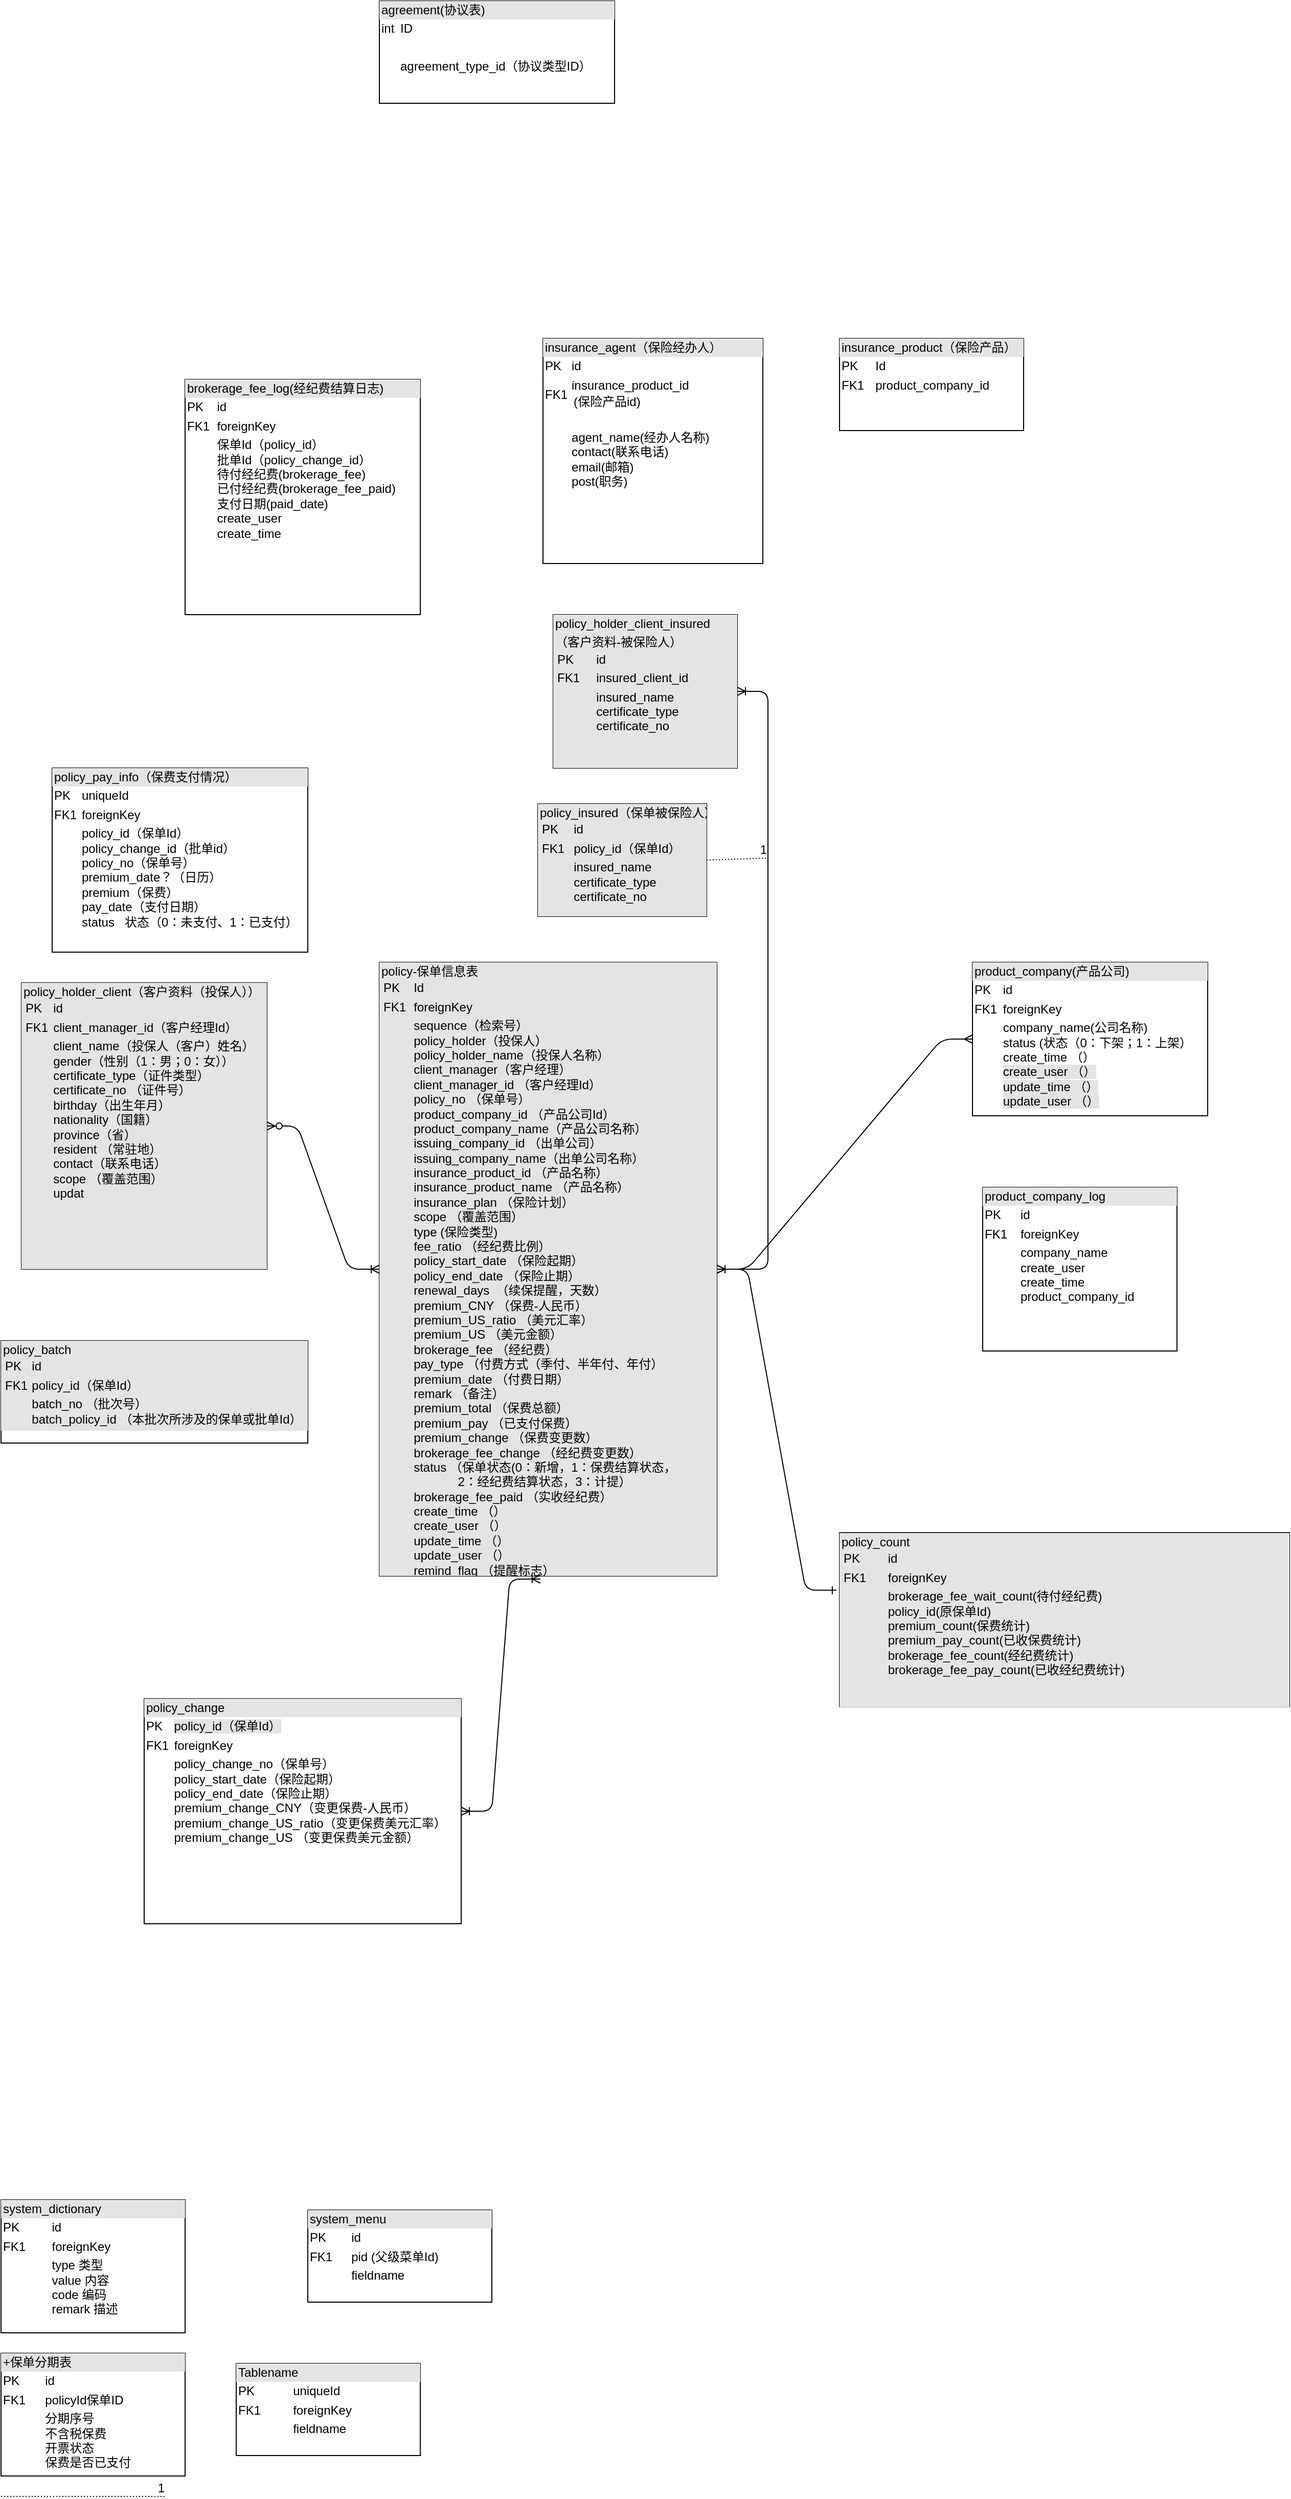 <mxfile version="12.4.8" type="github" pages="2">
  <diagram id="7FySgdGSZC3azZEk2Vnn" name="Page-1">
    <mxGraphModel dx="2869" dy="1905" grid="1" gridSize="10" guides="1" tooltips="1" connect="1" arrows="1" fold="1" page="1" pageScale="1" pageWidth="1654" pageHeight="1169" math="0" shadow="0">
      <root>
        <mxCell id="0"/>
        <mxCell id="1" parent="0"/>
        <mxCell id="LqdO3uqNpmK8e5yR4SRH-5" value="&lt;div style=&quot;box-sizing: border-box ; width: 100% ; background: #e4e4e4 ; padding: 2px&quot;&gt;agreement(协议表)&lt;/div&gt;&lt;table style=&quot;width: 100% ; font-size: 1em&quot; cellpadding=&quot;2&quot; cellspacing=&quot;0&quot;&gt;&lt;tbody&gt;&lt;tr&gt;&lt;td&gt;int&lt;/td&gt;&lt;td&gt;ID&lt;/td&gt;&lt;/tr&gt;&lt;tr&gt;&lt;td&gt;&lt;br&gt;&lt;/td&gt;&lt;td&gt;&lt;br&gt;&lt;/td&gt;&lt;/tr&gt;&lt;tr&gt;&lt;td&gt;&lt;/td&gt;&lt;td&gt;agreement_type_id（协议类型ID）&lt;br&gt;&lt;br&gt;&lt;/td&gt;&lt;/tr&gt;&lt;/tbody&gt;&lt;/table&gt;" style="verticalAlign=top;align=left;overflow=fill;html=1;" parent="1" vertex="1">
          <mxGeometry x="-1030" y="-460" width="230" height="100" as="geometry"/>
        </mxCell>
        <mxCell id="6H1ZUyYsbKM88KtSM8RW-1" value="&lt;div style=&quot;box-sizing: border-box ; width: 100% ; background: #e4e4e4 ; padding: 2px&quot;&gt;brokerage_fee_log(经纪费结算日志)&lt;/div&gt;&lt;table style=&quot;width: 100% ; font-size: 1em&quot; cellpadding=&quot;2&quot; cellspacing=&quot;0&quot;&gt;&lt;tbody&gt;&lt;tr&gt;&lt;td&gt;PK&lt;/td&gt;&lt;td&gt;id&lt;/td&gt;&lt;/tr&gt;&lt;tr&gt;&lt;td&gt;FK1&lt;/td&gt;&lt;td&gt;foreignKey&lt;/td&gt;&lt;/tr&gt;&lt;tr&gt;&lt;td&gt;&lt;/td&gt;&lt;td&gt;保单Id（policy_id）&lt;br&gt;批单Id（policy_change_id）&lt;br&gt;待付经纪费(brokerage_fee)&lt;br&gt;已付经纪费(brokerage_fee_paid)&lt;br&gt;支付日期(paid_date)&lt;br&gt;create_user&lt;br&gt;create_time&lt;br&gt;&lt;br&gt;&lt;/td&gt;&lt;/tr&gt;&lt;/tbody&gt;&lt;/table&gt;" style="verticalAlign=top;align=left;overflow=fill;html=1;" vertex="1" parent="1">
          <mxGeometry x="-1220" y="-90" width="230" height="230" as="geometry"/>
        </mxCell>
        <mxCell id="6H1ZUyYsbKM88KtSM8RW-2" value="&lt;div style=&quot;box-sizing: border-box ; width: 100% ; background: #e4e4e4 ; padding: 2px&quot;&gt;insurance_agent（保险经办人）&lt;br&gt;&lt;/div&gt;&lt;table style=&quot;width: 100% ; font-size: 1em&quot; cellpadding=&quot;2&quot; cellspacing=&quot;0&quot;&gt;&lt;tbody&gt;&lt;tr&gt;&lt;td&gt;PK&lt;/td&gt;&lt;td&gt;id&lt;br&gt;&lt;/td&gt;&lt;/tr&gt;&lt;tr&gt;&lt;td&gt;FK1&lt;/td&gt;&lt;td&gt;insurance_product_id&lt;table cellpadding=&quot;2&quot; cellspacing=&quot;0&quot; style=&quot;font-size: 1em ; width: 230px&quot;&gt;&lt;tbody&gt;&lt;tr&gt;&lt;td&gt;(保险产品id)&lt;/td&gt;&lt;/tr&gt;&lt;/tbody&gt;&lt;/table&gt;&lt;/td&gt;&lt;/tr&gt;&lt;tr&gt;&lt;td&gt;&lt;br&gt;&lt;/td&gt;&lt;td&gt;&lt;br&gt;agent_name(经办人名称)&lt;br&gt;contact(联系电话)&lt;br&gt;email(邮箱)&lt;br&gt;post(职务)&lt;br&gt;&lt;br&gt;&lt;/td&gt;&lt;/tr&gt;&lt;/tbody&gt;&lt;/table&gt;" style="verticalAlign=top;align=left;overflow=fill;html=1;" vertex="1" parent="1">
          <mxGeometry x="-870" y="-130" width="215" height="220" as="geometry"/>
        </mxCell>
        <mxCell id="6H1ZUyYsbKM88KtSM8RW-3" value="&lt;div style=&quot;box-sizing: border-box ; width: 100% ; background: #e4e4e4 ; padding: 2px&quot;&gt;insurance_product（保险产品）&lt;br&gt;&lt;/div&gt;&lt;table style=&quot;width: 100% ; font-size: 1em&quot; cellpadding=&quot;2&quot; cellspacing=&quot;0&quot;&gt;&lt;tbody&gt;&lt;tr&gt;&lt;td&gt;PK&lt;/td&gt;&lt;td&gt;Id&lt;/td&gt;&lt;/tr&gt;&lt;tr&gt;&lt;td&gt;FK1&lt;/td&gt;&lt;td&gt;product_company_id&lt;/td&gt;&lt;/tr&gt;&lt;tr&gt;&lt;td&gt;&lt;/td&gt;&lt;td&gt;&lt;br&gt;&lt;br&gt;&lt;/td&gt;&lt;/tr&gt;&lt;/tbody&gt;&lt;/table&gt;" style="verticalAlign=top;align=left;overflow=fill;html=1;" vertex="1" parent="1">
          <mxGeometry x="-580" y="-130" width="180" height="90" as="geometry"/>
        </mxCell>
        <mxCell id="6H1ZUyYsbKM88KtSM8RW-4" value="&lt;div style=&quot;box-sizing: border-box ; width: 100% ; background: #e4e4e4 ; padding: 2px&quot;&gt;policy_pay_info（保费支付情况）&lt;br&gt;&lt;/div&gt;&lt;table style=&quot;width: 100% ; font-size: 1em&quot; cellpadding=&quot;2&quot; cellspacing=&quot;0&quot;&gt;&lt;tbody&gt;&lt;tr&gt;&lt;td&gt;PK&lt;/td&gt;&lt;td&gt;uniqueId&lt;/td&gt;&lt;/tr&gt;&lt;tr&gt;&lt;td&gt;FK1&lt;/td&gt;&lt;td&gt;foreignKey&lt;br&gt;&lt;/td&gt;&lt;/tr&gt;&lt;tr&gt;&lt;td&gt;&lt;br&gt;&lt;/td&gt;&lt;td&gt;policy_id（保单Id）&lt;br&gt;policy_change_id（批单id）&lt;br&gt;policy_no（保单号）&lt;br&gt;premium_date？（日历）&lt;br&gt;premium（保费）&lt;br&gt;pay_date（支付日期）&lt;br&gt;status&amp;nbsp; &amp;nbsp;状态（0：未支付、1：已支付）&lt;br&gt;&lt;br&gt;&lt;/td&gt;&lt;/tr&gt;&lt;/tbody&gt;&lt;/table&gt;" style="verticalAlign=top;align=left;overflow=fill;html=1;" vertex="1" parent="1">
          <mxGeometry x="-1350" y="290" width="250" height="180" as="geometry"/>
        </mxCell>
        <mxCell id="6H1ZUyYsbKM88KtSM8RW-7" value="&lt;div style=&quot;box-sizing: border-box ; width: 100% ; background: #e4e4e4 ; padding: 2px&quot;&gt;policy_insured（保单被保险人）&lt;table cellpadding=&quot;2&quot; cellspacing=&quot;0&quot; style=&quot;font-size: 1em ; width: 100%&quot;&gt;&lt;tbody&gt;&lt;tr&gt;&lt;td&gt;PK&lt;/td&gt;&lt;td&gt;id&lt;/td&gt;&lt;/tr&gt;&lt;tr&gt;&lt;td&gt;FK1&lt;/td&gt;&lt;td&gt;policy_id（保单Id）&lt;br&gt;&lt;/td&gt;&lt;/tr&gt;&lt;tr&gt;&lt;td&gt;&lt;/td&gt;&lt;td&gt;insured_name&lt;br&gt;certificate_type&lt;br&gt;certificate_no&lt;br&gt;&lt;br&gt;&lt;/td&gt;&lt;/tr&gt;&lt;/tbody&gt;&lt;/table&gt;&lt;/div&gt;" style="verticalAlign=top;align=left;overflow=fill;html=1;" vertex="1" parent="1">
          <mxGeometry x="-875" y="325" width="165" height="110" as="geometry"/>
        </mxCell>
        <mxCell id="6H1ZUyYsbKM88KtSM8RW-8" value="&lt;div style=&quot;box-sizing: border-box ; width: 100% ; background: #e4e4e4 ; padding: 2px&quot;&gt;policy_holder_client_insured&lt;/div&gt;&lt;div style=&quot;box-sizing: border-box ; width: 100% ; background: #e4e4e4 ; padding: 2px&quot;&gt;（客户资料-被保险人）&lt;table cellpadding=&quot;2&quot; cellspacing=&quot;0&quot; style=&quot;font-size: 1em ; width: 100%&quot;&gt;&lt;tbody&gt;&lt;tr&gt;&lt;td&gt;PK&lt;/td&gt;&lt;td&gt;id&lt;/td&gt;&lt;/tr&gt;&lt;tr&gt;&lt;td&gt;FK1&lt;/td&gt;&lt;td&gt;insured_client_id&lt;br&gt;&lt;/td&gt;&lt;/tr&gt;&lt;tr&gt;&lt;td&gt;&lt;/td&gt;&lt;td&gt;insured_name&lt;br&gt;certificate_type&lt;br&gt;certificate_no&lt;br&gt;&lt;br&gt;&lt;br&gt;&lt;/td&gt;&lt;/tr&gt;&lt;/tbody&gt;&lt;/table&gt;&lt;/div&gt;" style="verticalAlign=top;align=left;overflow=fill;html=1;" vertex="1" parent="1">
          <mxGeometry x="-860" y="140" width="180" height="150" as="geometry"/>
        </mxCell>
        <mxCell id="6H1ZUyYsbKM88KtSM8RW-9" value="&lt;div style=&quot;box-sizing: border-box ; width: 100% ; background: #e4e4e4 ; padding: 2px&quot;&gt;policy_holder_client（客户资料（投保人））&lt;table cellpadding=&quot;2&quot; cellspacing=&quot;0&quot; style=&quot;font-size: 1em ; width: 100%&quot;&gt;&lt;tbody&gt;&lt;tr&gt;&lt;td&gt;PK&lt;/td&gt;&lt;td&gt;id&lt;/td&gt;&lt;/tr&gt;&lt;tr&gt;&lt;td&gt;FK1&lt;/td&gt;&lt;td&gt;client_manager_id（客户经理Id）&lt;br&gt;&lt;/td&gt;&lt;/tr&gt;&lt;tr&gt;&lt;td&gt;&lt;/td&gt;&lt;td&gt;client_name（投保人（客户）姓名）&lt;br&gt;gender（性别（1：男；0：女））&lt;br&gt;certificate_type（证件类型）&lt;br&gt;certificate_no （证件号）&lt;br&gt;birthday（出生年月）&lt;br&gt;nationality（国籍）&lt;br&gt;province（省）&lt;br&gt;resident （常驻地）&lt;br&gt;contact（联系电话）&lt;br&gt;scope （覆盖范围）&lt;br&gt;updat&lt;br&gt;&lt;br&gt;&lt;br&gt;&lt;br&gt;&lt;br&gt;&lt;br&gt;&lt;br&gt;&lt;br&gt;&lt;br&gt;&lt;/td&gt;&lt;/tr&gt;&lt;/tbody&gt;&lt;/table&gt;&lt;/div&gt;" style="verticalAlign=top;align=left;overflow=fill;html=1;" vertex="1" parent="1">
          <mxGeometry x="-1380" y="500" width="240" height="280" as="geometry"/>
        </mxCell>
        <mxCell id="6H1ZUyYsbKM88KtSM8RW-12" value="&lt;div style=&quot;box-sizing: border-box ; width: 100% ; background: #e4e4e4 ; padding: 2px&quot;&gt;policy-保单信息表&lt;table cellpadding=&quot;2&quot; cellspacing=&quot;0&quot; style=&quot;font-size: 1em ; width: 100%&quot;&gt;&lt;tbody&gt;&lt;tr&gt;&lt;td&gt;PK&lt;/td&gt;&lt;td&gt;Id&lt;/td&gt;&lt;/tr&gt;&lt;tr&gt;&lt;td&gt;FK1&lt;/td&gt;&lt;td&gt;foreignKey&lt;/td&gt;&lt;/tr&gt;&lt;tr&gt;&lt;td&gt;&lt;/td&gt;&lt;td&gt;sequence（检索号）&lt;br&gt;policy_holder（投保人）&lt;br&gt;policy_holder_name（投保人名称）&lt;br&gt;client_manager（客户经理）&lt;br&gt;client_manager_id （客户经理Id）&lt;br&gt;policy_no （保单号）&lt;br&gt;product_company_id （产品公司Id）&lt;br&gt;product_company_name（产品公司名称）&lt;br&gt;issuing_company_id （出单公司）&lt;br&gt;issuing_company_name（出单公司名称）&lt;br&gt;insurance_product_id （产品名称）&lt;br&gt;insurance_product_name （产品名称）&lt;br&gt;insurance_plan （保险计划）&lt;br&gt;scope （覆盖范围）&lt;br&gt;type (保险类型)&lt;br&gt;fee_ratio （经纪费比例）&lt;br&gt;policy_start_date （保险起期）&lt;br&gt;policy_end_date （保险止期）&lt;br&gt;renewal_days&amp;nbsp; （续保提醒，天数）&lt;br&gt;premium_CNY （保费-人民币）&lt;br&gt;premium_US_ratio （美元汇率）&lt;br&gt;premium_US （美元金额）&lt;br&gt;brokerage_fee （经纪费）&lt;br&gt;pay_type （付费方式（季付、半年付、年付）&lt;br&gt;premium_date （付费日期）&lt;br&gt;remark （备注）&lt;br&gt;premium_total （保费总额）&lt;br&gt;premium_pay （已支付保费）&lt;br&gt;premium_change （保费变更数）&lt;br&gt;brokerage_fee_change （经纪费变更数）&lt;br&gt;status （保单状态(0：新增，1：保费结算状态，&lt;br&gt;&amp;nbsp; &amp;nbsp; &amp;nbsp; &amp;nbsp; &amp;nbsp; &amp;nbsp; &amp;nbsp;2：经纪费结算状态，3：计提）&lt;br&gt;brokerage_fee_paid （实收经纪费）&lt;br&gt;create_time （）&lt;br&gt;create_user （）&lt;br&gt;update_time （）&lt;br&gt;update_user （）&lt;br&gt;remind_flag （提醒标志）&lt;br&gt;&lt;br&gt;&lt;br&gt;&lt;br&gt;&lt;br&gt;&lt;br&gt;&lt;/td&gt;&lt;/tr&gt;&lt;/tbody&gt;&lt;/table&gt;&lt;/div&gt;" style="verticalAlign=top;align=left;overflow=fill;html=1;" vertex="1" parent="1">
          <mxGeometry x="-1030" y="480" width="330" height="600" as="geometry"/>
        </mxCell>
        <mxCell id="6H1ZUyYsbKM88KtSM8RW-13" value="&lt;div style=&quot;box-sizing: border-box ; width: 100% ; background: #e4e4e4 ; padding: 2px&quot;&gt;policy_batch&lt;table cellpadding=&quot;2&quot; cellspacing=&quot;0&quot; style=&quot;font-size: 1em ; width: 100%&quot;&gt;&lt;tbody&gt;&lt;tr&gt;&lt;td&gt;PK&lt;/td&gt;&lt;td&gt;id&lt;/td&gt;&lt;/tr&gt;&lt;tr&gt;&lt;td&gt;FK1&lt;/td&gt;&lt;td&gt;policy_id（保单Id）&lt;br&gt;&lt;/td&gt;&lt;/tr&gt;&lt;tr&gt;&lt;td&gt;&lt;/td&gt;&lt;td&gt;batch_no （批次号）&lt;br&gt;batch_policy_id （本批次所涉及的保单或批单Id）&lt;br&gt;&lt;/td&gt;&lt;/tr&gt;&lt;/tbody&gt;&lt;/table&gt;&lt;/div&gt;" style="verticalAlign=top;align=left;overflow=fill;html=1;" vertex="1" parent="1">
          <mxGeometry x="-1400" y="850" width="300" height="100" as="geometry"/>
        </mxCell>
        <mxCell id="6H1ZUyYsbKM88KtSM8RW-14" value="&lt;div style=&quot;box-sizing: border-box ; width: 100% ; background: #e4e4e4 ; padding: 2px&quot;&gt;policy_change&lt;br&gt;&lt;/div&gt;&lt;table style=&quot;width: 100% ; font-size: 1em&quot; cellpadding=&quot;2&quot; cellspacing=&quot;0&quot;&gt;&lt;tbody&gt;&lt;tr&gt;&lt;td&gt;PK&lt;/td&gt;&lt;td&gt;&lt;span style=&quot;background-color: rgb(228 , 228 , 228)&quot;&gt;policy_id（保单Id）&lt;/span&gt;&lt;br&gt;&lt;/td&gt;&lt;/tr&gt;&lt;tr&gt;&lt;td&gt;FK1&lt;/td&gt;&lt;td&gt;foreignKey&lt;/td&gt;&lt;/tr&gt;&lt;tr&gt;&lt;td&gt;&lt;/td&gt;&lt;td&gt;policy_change_no（保单号）&lt;br&gt;policy_start_date（保险起期）&lt;br&gt;policy_end_date（保险止期）&lt;br&gt;premium_change_CNY（变更保费-人民币）&lt;br&gt;premium_change_US_ratio（变更保费美元汇率）&lt;br&gt;premium_change_US （变更保费美元金额）&lt;br&gt;&lt;/td&gt;&lt;/tr&gt;&lt;/tbody&gt;&lt;/table&gt;" style="verticalAlign=top;align=left;overflow=fill;html=1;" vertex="1" parent="1">
          <mxGeometry x="-1260" y="1200" width="310" height="220" as="geometry"/>
        </mxCell>
        <mxCell id="6H1ZUyYsbKM88KtSM8RW-17" value="&lt;div style=&quot;box-sizing: border-box ; width: 100% ; background: #e4e4e4 ; padding: 2px&quot;&gt;product_company(产品公司)&lt;/div&gt;&lt;table style=&quot;width: 100% ; font-size: 1em&quot; cellpadding=&quot;2&quot; cellspacing=&quot;0&quot;&gt;&lt;tbody&gt;&lt;tr&gt;&lt;td&gt;PK&lt;/td&gt;&lt;td&gt;id&lt;/td&gt;&lt;/tr&gt;&lt;tr&gt;&lt;td&gt;FK1&lt;/td&gt;&lt;td&gt;foreignKey&lt;/td&gt;&lt;/tr&gt;&lt;tr&gt;&lt;td&gt;&lt;/td&gt;&lt;td&gt;company_name(公司名称)&lt;br&gt;status (状态（0：下架；1：上架）&lt;br&gt;create_time （）&lt;br style=&quot;background-color: rgb(228 , 228 , 228)&quot;&gt;&lt;span style=&quot;background-color: rgb(228 , 228 , 228)&quot;&gt;create_user （）&lt;/span&gt;&lt;br style=&quot;background-color: rgb(228 , 228 , 228)&quot;&gt;&lt;span style=&quot;background-color: rgb(228 , 228 , 228)&quot;&gt;update_time （）&lt;/span&gt;&lt;br style=&quot;background-color: rgb(228 , 228 , 228)&quot;&gt;&lt;span style=&quot;background-color: rgb(228 , 228 , 228)&quot;&gt;update_user （）&lt;/span&gt;&lt;br&gt;&lt;/td&gt;&lt;/tr&gt;&lt;/tbody&gt;&lt;/table&gt;" style="verticalAlign=top;align=left;overflow=fill;html=1;" vertex="1" parent="1">
          <mxGeometry x="-450" y="480" width="230" height="150" as="geometry"/>
        </mxCell>
        <mxCell id="6H1ZUyYsbKM88KtSM8RW-18" value="&lt;div style=&quot;box-sizing: border-box ; width: 100% ; background: #e4e4e4 ; padding: 2px&quot;&gt;product_company_log&lt;br&gt;&lt;/div&gt;&lt;table style=&quot;width: 100% ; font-size: 1em&quot; cellpadding=&quot;2&quot; cellspacing=&quot;0&quot;&gt;&lt;tbody&gt;&lt;tr&gt;&lt;td&gt;PK&lt;/td&gt;&lt;td&gt;id&lt;/td&gt;&lt;/tr&gt;&lt;tr&gt;&lt;td&gt;FK1&lt;/td&gt;&lt;td&gt;foreignKey&lt;/td&gt;&lt;/tr&gt;&lt;tr&gt;&lt;td&gt;&lt;/td&gt;&lt;td&gt;company_name&lt;br&gt;create_user&lt;br&gt;create_time&lt;br&gt;product_company_id&lt;br&gt;&lt;br&gt;&lt;/td&gt;&lt;/tr&gt;&lt;/tbody&gt;&lt;/table&gt;" style="verticalAlign=top;align=left;overflow=fill;html=1;" vertex="1" parent="1">
          <mxGeometry x="-440" y="700" width="190" height="160" as="geometry"/>
        </mxCell>
        <mxCell id="6H1ZUyYsbKM88KtSM8RW-19" value="&lt;div style=&quot;box-sizing: border-box ; width: 100% ; background: #e4e4e4 ; padding: 2px&quot;&gt;policy_count&lt;table cellpadding=&quot;2&quot; cellspacing=&quot;0&quot; style=&quot;font-size: 1em ; width: 100%&quot;&gt;&lt;tbody&gt;&lt;tr&gt;&lt;td&gt;PK&lt;/td&gt;&lt;td&gt;id&lt;/td&gt;&lt;/tr&gt;&lt;tr&gt;&lt;td&gt;FK1&lt;/td&gt;&lt;td&gt;foreignKey&lt;/td&gt;&lt;/tr&gt;&lt;tr&gt;&lt;td&gt;&lt;/td&gt;&lt;td&gt;brokerage_fee_wait_count(待付经纪费)&lt;br&gt;policy_id(原保单Id)&lt;br&gt;premium_count(保费统计)&lt;br&gt;premium_pay_count(已收保费统计)&lt;br&gt;brokerage_fee_count(经纪费统计)&lt;br&gt;brokerage_fee_pay_count(已收经纪费统计)&lt;br&gt;&lt;br&gt;&lt;br&gt;&lt;/td&gt;&lt;/tr&gt;&lt;/tbody&gt;&lt;/table&gt;&lt;/div&gt;" style="verticalAlign=top;align=left;overflow=fill;html=1;" vertex="1" parent="1">
          <mxGeometry x="-580" y="1037.65" width="440" height="170" as="geometry"/>
        </mxCell>
        <mxCell id="6H1ZUyYsbKM88KtSM8RW-20" value="&lt;div style=&quot;box-sizing: border-box ; width: 100% ; background: #e4e4e4 ; padding: 2px&quot;&gt;system_dictionary&amp;nbsp;&lt;br&gt;&lt;/div&gt;&lt;table style=&quot;width: 100% ; font-size: 1em&quot; cellpadding=&quot;2&quot; cellspacing=&quot;0&quot;&gt;&lt;tbody&gt;&lt;tr&gt;&lt;td&gt;PK&lt;/td&gt;&lt;td&gt;id&lt;/td&gt;&lt;/tr&gt;&lt;tr&gt;&lt;td&gt;FK1&lt;/td&gt;&lt;td&gt;foreignKey&lt;/td&gt;&lt;/tr&gt;&lt;tr&gt;&lt;td&gt;&lt;/td&gt;&lt;td&gt;type 类型&lt;br&gt;value 内容&lt;br&gt;code 编码&lt;br&gt;remark 描述&amp;nbsp;&lt;br&gt;&lt;br&gt;&lt;/td&gt;&lt;/tr&gt;&lt;/tbody&gt;&lt;/table&gt;" style="verticalAlign=top;align=left;overflow=fill;html=1;" vertex="1" parent="1">
          <mxGeometry x="-1400" y="1690" width="180" height="130" as="geometry"/>
        </mxCell>
        <mxCell id="6H1ZUyYsbKM88KtSM8RW-21" value="&lt;div style=&quot;box-sizing: border-box ; width: 100% ; background: #e4e4e4 ; padding: 2px&quot;&gt;system_menu&lt;/div&gt;&lt;table style=&quot;width: 100% ; font-size: 1em&quot; cellpadding=&quot;2&quot; cellspacing=&quot;0&quot;&gt;&lt;tbody&gt;&lt;tr&gt;&lt;td&gt;PK&lt;/td&gt;&lt;td&gt;id&lt;/td&gt;&lt;/tr&gt;&lt;tr&gt;&lt;td&gt;FK1&lt;/td&gt;&lt;td&gt;pid (父级菜单Id)&lt;/td&gt;&lt;/tr&gt;&lt;tr&gt;&lt;td&gt;&lt;/td&gt;&lt;td&gt;fieldname&lt;/td&gt;&lt;/tr&gt;&lt;/tbody&gt;&lt;/table&gt;" style="verticalAlign=top;align=left;overflow=fill;html=1;" vertex="1" parent="1">
          <mxGeometry x="-1100" y="1700" width="180" height="90" as="geometry"/>
        </mxCell>
        <mxCell id="6H1ZUyYsbKM88KtSM8RW-22" value="&lt;div style=&quot;box-sizing: border-box ; width: 100% ; background: #e4e4e4 ; padding: 2px&quot;&gt;+保单分期表&lt;/div&gt;&lt;table style=&quot;width: 100% ; font-size: 1em&quot; cellpadding=&quot;2&quot; cellspacing=&quot;0&quot;&gt;&lt;tbody&gt;&lt;tr&gt;&lt;td&gt;PK&lt;/td&gt;&lt;td&gt;id&lt;/td&gt;&lt;/tr&gt;&lt;tr&gt;&lt;td&gt;FK1&lt;/td&gt;&lt;td&gt;policyId保单ID&lt;/td&gt;&lt;/tr&gt;&lt;tr&gt;&lt;td&gt;&lt;/td&gt;&lt;td&gt;分期序号&lt;br&gt;不含税保费&lt;br&gt;开票状态&lt;br&gt;保费是否已支付&lt;br&gt;&lt;/td&gt;&lt;/tr&gt;&lt;/tbody&gt;&lt;/table&gt;" style="verticalAlign=top;align=left;overflow=fill;html=1;" vertex="1" parent="1">
          <mxGeometry x="-1400" y="1840" width="180" height="120" as="geometry"/>
        </mxCell>
        <mxCell id="6H1ZUyYsbKM88KtSM8RW-23" value="&lt;div style=&quot;box-sizing:border-box;width:100%;background:#e4e4e4;padding:2px;&quot;&gt;Tablename&lt;/div&gt;&lt;table style=&quot;width:100%;font-size:1em;&quot; cellpadding=&quot;2&quot; cellspacing=&quot;0&quot;&gt;&lt;tr&gt;&lt;td&gt;PK&lt;/td&gt;&lt;td&gt;uniqueId&lt;/td&gt;&lt;/tr&gt;&lt;tr&gt;&lt;td&gt;FK1&lt;/td&gt;&lt;td&gt;foreignKey&lt;/td&gt;&lt;/tr&gt;&lt;tr&gt;&lt;td&gt;&lt;/td&gt;&lt;td&gt;fieldname&lt;/td&gt;&lt;/tr&gt;&lt;/table&gt;" style="verticalAlign=top;align=left;overflow=fill;html=1;" vertex="1" parent="1">
          <mxGeometry x="-1170" y="1850" width="180" height="90" as="geometry"/>
        </mxCell>
        <mxCell id="v0BBGl1ShmxaNqgcCEEs-6" value="" style="edgeStyle=entityRelationEdgeStyle;fontSize=12;html=1;endArrow=ERoneToMany;startArrow=ERoneToMany;" edge="1" parent="1" source="6H1ZUyYsbKM88KtSM8RW-12" target="6H1ZUyYsbKM88KtSM8RW-8">
          <mxGeometry width="100" height="100" relative="1" as="geometry">
            <mxPoint x="-720" y="435" as="sourcePoint"/>
            <mxPoint x="-620" y="335" as="targetPoint"/>
          </mxGeometry>
        </mxCell>
        <mxCell id="v0BBGl1ShmxaNqgcCEEs-15" value="" style="endArrow=none;html=1;rounded=0;dashed=1;dashPattern=1 2;" edge="1" parent="1">
          <mxGeometry relative="1" as="geometry">
            <mxPoint x="-1400" y="1980" as="sourcePoint"/>
            <mxPoint x="-1240" y="1980" as="targetPoint"/>
          </mxGeometry>
        </mxCell>
        <mxCell id="v0BBGl1ShmxaNqgcCEEs-16" value="1" style="resizable=0;html=1;align=right;verticalAlign=bottom;" connectable="0" vertex="1" parent="v0BBGl1ShmxaNqgcCEEs-15">
          <mxGeometry x="1" relative="1" as="geometry"/>
        </mxCell>
        <mxCell id="v0BBGl1ShmxaNqgcCEEs-17" value="" style="endArrow=none;html=1;rounded=0;dashed=1;dashPattern=1 2;exitX=1;exitY=0.5;exitDx=0;exitDy=0;" edge="1" parent="1" source="6H1ZUyYsbKM88KtSM8RW-7">
          <mxGeometry relative="1" as="geometry">
            <mxPoint x="-790" y="378.33" as="sourcePoint"/>
            <mxPoint x="-650" y="378" as="targetPoint"/>
          </mxGeometry>
        </mxCell>
        <mxCell id="v0BBGl1ShmxaNqgcCEEs-18" value="1" style="resizable=0;html=1;align=right;verticalAlign=bottom;" connectable="0" vertex="1" parent="v0BBGl1ShmxaNqgcCEEs-17">
          <mxGeometry x="1" relative="1" as="geometry"/>
        </mxCell>
        <mxCell id="v0BBGl1ShmxaNqgcCEEs-19" value="" style="edgeStyle=entityRelationEdgeStyle;fontSize=12;html=1;endArrow=ERmany;startArrow=ERmany;" edge="1" parent="1" source="6H1ZUyYsbKM88KtSM8RW-12" target="6H1ZUyYsbKM88KtSM8RW-17">
          <mxGeometry width="100" height="100" relative="1" as="geometry">
            <mxPoint x="-610" y="740" as="sourcePoint"/>
            <mxPoint x="-510" y="640" as="targetPoint"/>
          </mxGeometry>
        </mxCell>
        <mxCell id="v0BBGl1ShmxaNqgcCEEs-21" value="" style="edgeStyle=entityRelationEdgeStyle;fontSize=12;html=1;endArrow=ERoneToMany;startArrow=ERzeroToMany;" edge="1" parent="1" source="6H1ZUyYsbKM88KtSM8RW-9" target="6H1ZUyYsbKM88KtSM8RW-12">
          <mxGeometry width="100" height="100" relative="1" as="geometry">
            <mxPoint x="-1280" y="660" as="sourcePoint"/>
            <mxPoint x="-1180" y="560" as="targetPoint"/>
          </mxGeometry>
        </mxCell>
        <mxCell id="v0BBGl1ShmxaNqgcCEEs-22" value="" style="edgeStyle=entityRelationEdgeStyle;fontSize=12;html=1;endArrow=ERone;endFill=1;entryX=-0.007;entryY=0.331;entryDx=0;entryDy=0;entryPerimeter=0;" edge="1" parent="1" source="6H1ZUyYsbKM88KtSM8RW-12" target="6H1ZUyYsbKM88KtSM8RW-19">
          <mxGeometry width="100" height="100" relative="1" as="geometry">
            <mxPoint x="-1070" y="1360" as="sourcePoint"/>
            <mxPoint x="-970" y="1260" as="targetPoint"/>
          </mxGeometry>
        </mxCell>
        <mxCell id="v0BBGl1ShmxaNqgcCEEs-24" value="" style="edgeStyle=entityRelationEdgeStyle;fontSize=12;html=1;endArrow=ERoneToMany;startArrow=ERoneToMany;entryX=0.477;entryY=1.005;entryDx=0;entryDy=0;entryPerimeter=0;" edge="1" parent="1" source="6H1ZUyYsbKM88KtSM8RW-14" target="6H1ZUyYsbKM88KtSM8RW-12">
          <mxGeometry width="100" height="100" relative="1" as="geometry">
            <mxPoint x="-1030" y="1140" as="sourcePoint"/>
            <mxPoint x="-930" y="1040" as="targetPoint"/>
          </mxGeometry>
        </mxCell>
      </root>
    </mxGraphModel>
  </diagram>
  <diagram id="xI2JzchMaBl9uPsw5fb4" name="Page-2">
    <mxGraphModel dx="1192" dy="431" grid="1" gridSize="10" guides="1" tooltips="1" connect="1" arrows="1" fold="1" page="1" pageScale="1" pageWidth="850" pageHeight="1100" math="0" shadow="0">
      <root>
        <mxCell id="weeqE_SlCs80IOblyiwJ-0"/>
        <mxCell id="weeqE_SlCs80IOblyiwJ-1" parent="weeqE_SlCs80IOblyiwJ-0"/>
      </root>
    </mxGraphModel>
  </diagram>
</mxfile>
